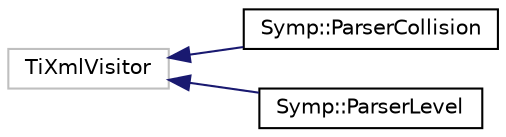 digraph "Graphical Class Hierarchy"
{
  edge [fontname="Helvetica",fontsize="10",labelfontname="Helvetica",labelfontsize="10"];
  node [fontname="Helvetica",fontsize="10",shape=record];
  rankdir="LR";
  Node1 [label="TiXmlVisitor",height=0.2,width=0.4,color="grey75", fillcolor="white", style="filled"];
  Node1 -> Node2 [dir="back",color="midnightblue",fontsize="10",style="solid",fontname="Helvetica"];
  Node2 [label="Symp::ParserCollision",height=0.2,width=0.4,color="black", fillcolor="white", style="filled",URL="$struct_symp_1_1_parser_collision.html"];
  Node1 -> Node3 [dir="back",color="midnightblue",fontsize="10",style="solid",fontname="Helvetica"];
  Node3 [label="Symp::ParserLevel",height=0.2,width=0.4,color="black", fillcolor="white", style="filled",URL="$struct_symp_1_1_parser_level.html"];
}
